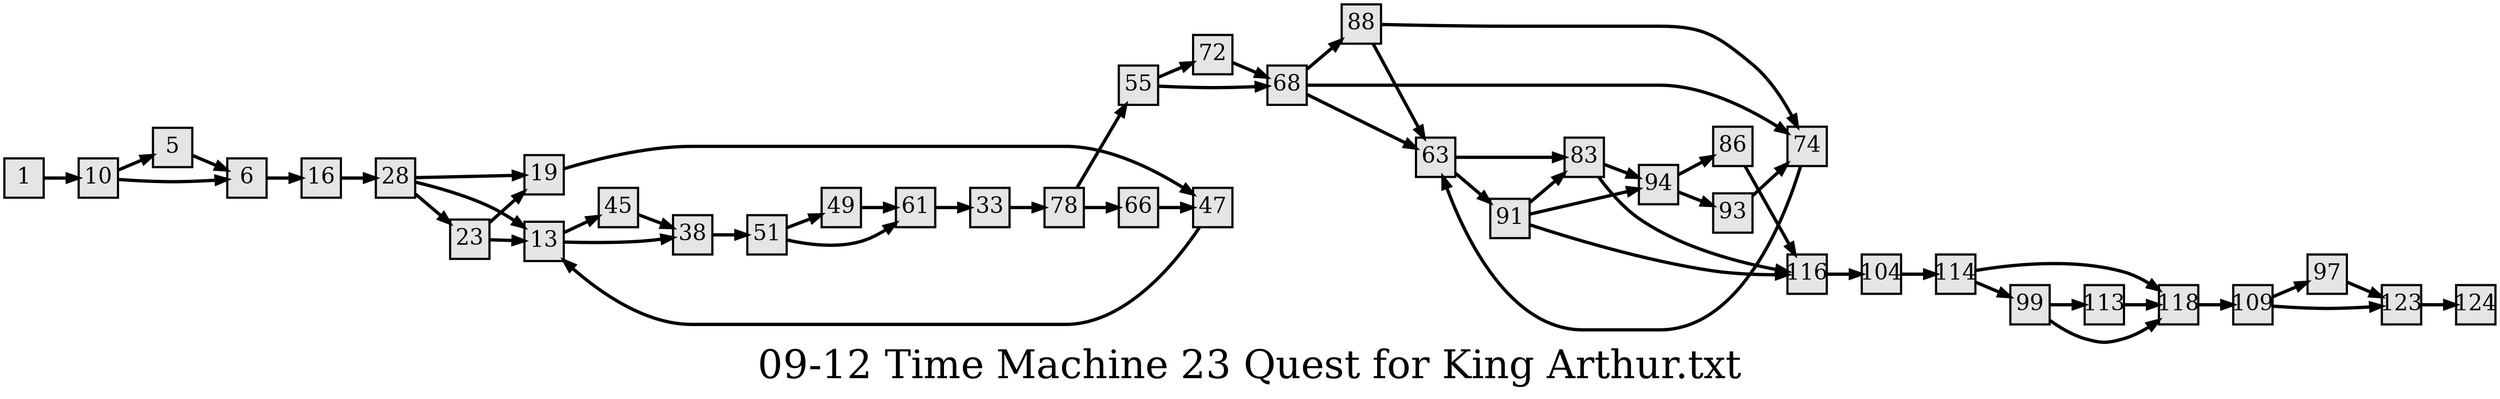 digraph g{
  graph [ label="09-12 Time Machine 23 Quest for King Arthur.txt" rankdir=LR, ordering=out, fontsize=36, nodesep="0.35", ranksep="0.45"];
  node  [shape=rect, penwidth=2, fontsize=20, style=filled, fillcolor=grey90, margin="0,0", labelfloat=true, regular=true, fixedsize=true];
  edge  [labelfloat=true, penwidth=3, fontsize=12];

  1 -> 10;
  5 -> 6;
  6 -> 16;
  10 -> 5;
  10 -> 6;
  13 -> 45;
  13 -> 38;
  16 -> 28;
  19 -> 47;
  23 -> 19;
  23 -> 13;
  28 -> 13;
  28 -> 19;
  28 -> 23;
  33 -> 78;
  38 -> 51;
  45 -> 38;
  47 -> 13;
  49 -> 61;
  51 -> 49;
  51 -> 61;
  55 -> 72;
  55 -> 68;
  61 -> 33;
  63 -> 83;
  63 -> 91;
  66 -> 47;
  68 -> 88;
  68 -> 74;
  68 -> 63;
  72 -> 68;
  74 -> 63;
  78 -> 55;
  78 -> 66;
  83 -> 94;
  83 -> 116;
  86 -> 116;
  88 -> 74;
  88 -> 63;
  91 -> 83;
  91 -> 94;
  91 -> 116;
  93 -> 74;
  94 -> 86;
  94 -> 93;
  97 -> 123;
  99 -> 113;
  99 -> 118;
  104 -> 114;
  109 -> 97;
  109 -> 123;
  113 -> 118;
  114 -> 118;
  114 -> 99;
  116 -> 104;
  118 -> 109;
  123 -> 124;
}

